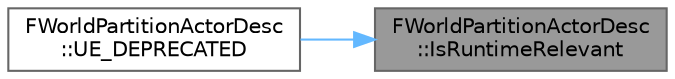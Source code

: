 digraph "FWorldPartitionActorDesc::IsRuntimeRelevant"
{
 // INTERACTIVE_SVG=YES
 // LATEX_PDF_SIZE
  bgcolor="transparent";
  edge [fontname=Helvetica,fontsize=10,labelfontname=Helvetica,labelfontsize=10];
  node [fontname=Helvetica,fontsize=10,shape=box,height=0.2,width=0.4];
  rankdir="RL";
  Node1 [id="Node000001",label="FWorldPartitionActorDesc\l::IsRuntimeRelevant",height=0.2,width=0.4,color="gray40", fillcolor="grey60", style="filled", fontcolor="black",tooltip=" "];
  Node1 -> Node2 [id="edge1_Node000001_Node000002",dir="back",color="steelblue1",style="solid",tooltip=" "];
  Node2 [id="Node000002",label="FWorldPartitionActorDesc\l::UE_DEPRECATED",height=0.2,width=0.4,color="grey40", fillcolor="white", style="filled",URL="$da/d0e/classFWorldPartitionActorDesc.html#ac0416b39c133500d2d3b68be5e0e9bfd",tooltip=" "];
}
